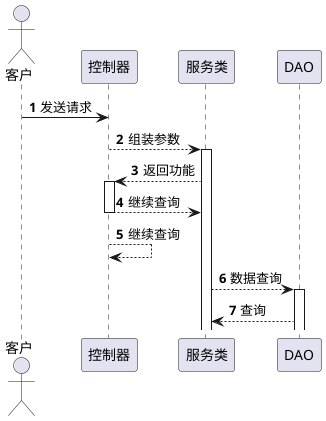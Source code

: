 @startuml
autonumber

actor       客户       as khd
participant 控制器   as kzq
participant 服务类   as fwl
participant DAO   as dao

khd -> kzq: 发送请求
skinparam responseMessageBelowArrow true
kzq --> fwl ++: 组装参数
fwl --> kzq ++: 返回功能
kzq --> fwl --: 继续查询
kzq --> kzq: 继续查询
fwl --> dao ++ : 数据查询
dao --> fwl: 查询
@enduml
